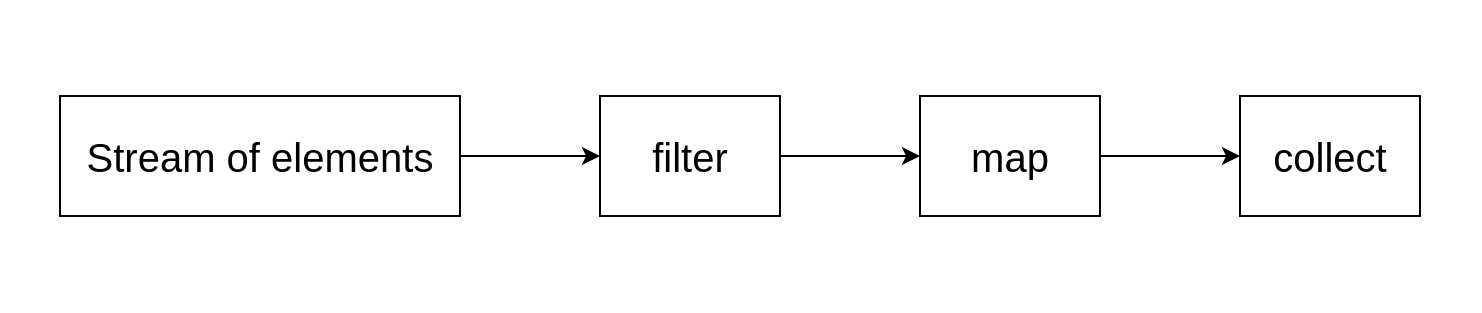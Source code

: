 <mxfile version="12.4.2" type="device" pages="1"><diagram id="FgibtvmYyuC3NuXK107b" name="Page-1"><mxGraphModel dx="932" dy="582" grid="1" gridSize="10" guides="1" tooltips="1" connect="1" arrows="1" fold="1" page="1" pageScale="1" pageWidth="827" pageHeight="1169" math="0" shadow="0"><root><mxCell id="0"/><mxCell id="1" parent="0"/><mxCell id="hW05VisSkMKpbOecfyGn-6" value="" style="rounded=0;whiteSpace=wrap;html=1;fontSize=16;strokeColor=none;" parent="1" vertex="1"><mxGeometry x="43" y="192.5" width="740" height="155" as="geometry"/></mxCell><mxCell id="hW05VisSkMKpbOecfyGn-1" value="Stream of elements" style="rounded=0;whiteSpace=wrap;html=1;fontSize=20;" parent="1" vertex="1"><mxGeometry x="73" y="240" width="200" height="60" as="geometry"/></mxCell><mxCell id="hW05VisSkMKpbOecfyGn-2" value="filter" style="rounded=0;whiteSpace=wrap;html=1;fontSize=20;" parent="1" vertex="1"><mxGeometry x="343" y="240" width="90" height="60" as="geometry"/></mxCell><mxCell id="hW05VisSkMKpbOecfyGn-4" value="map" style="rounded=0;whiteSpace=wrap;html=1;fontSize=20;" parent="1" vertex="1"><mxGeometry x="503" y="240" width="90" height="60" as="geometry"/></mxCell><mxCell id="hW05VisSkMKpbOecfyGn-5" value="collect" style="rounded=0;whiteSpace=wrap;html=1;fontSize=20;" parent="1" vertex="1"><mxGeometry x="663" y="240" width="90" height="60" as="geometry"/></mxCell><mxCell id="hW05VisSkMKpbOecfyGn-7" value="" style="endArrow=classic;html=1;fontSize=16;exitX=1;exitY=0.5;exitDx=0;exitDy=0;entryX=0;entryY=0.5;entryDx=0;entryDy=0;" parent="1" source="hW05VisSkMKpbOecfyGn-1" target="hW05VisSkMKpbOecfyGn-2" edge="1"><mxGeometry width="50" height="50" relative="1" as="geometry"><mxPoint x="320" y="100" as="sourcePoint"/><mxPoint x="370" y="50" as="targetPoint"/></mxGeometry></mxCell><mxCell id="hW05VisSkMKpbOecfyGn-8" value="" style="endArrow=classic;html=1;fontSize=16;exitX=1;exitY=0.5;exitDx=0;exitDy=0;entryX=0;entryY=0.5;entryDx=0;entryDy=0;" parent="1" source="hW05VisSkMKpbOecfyGn-2" target="hW05VisSkMKpbOecfyGn-4" edge="1"><mxGeometry width="50" height="50" relative="1" as="geometry"><mxPoint x="283" y="280" as="sourcePoint"/><mxPoint x="353" y="280" as="targetPoint"/></mxGeometry></mxCell><mxCell id="hW05VisSkMKpbOecfyGn-9" value="" style="endArrow=classic;html=1;fontSize=16;exitX=1;exitY=0.5;exitDx=0;exitDy=0;entryX=0;entryY=0.5;entryDx=0;entryDy=0;" parent="1" source="hW05VisSkMKpbOecfyGn-4" target="hW05VisSkMKpbOecfyGn-5" edge="1"><mxGeometry width="50" height="50" relative="1" as="geometry"><mxPoint x="293" y="290" as="sourcePoint"/><mxPoint x="363" y="290" as="targetPoint"/></mxGeometry></mxCell></root></mxGraphModel></diagram></mxfile>